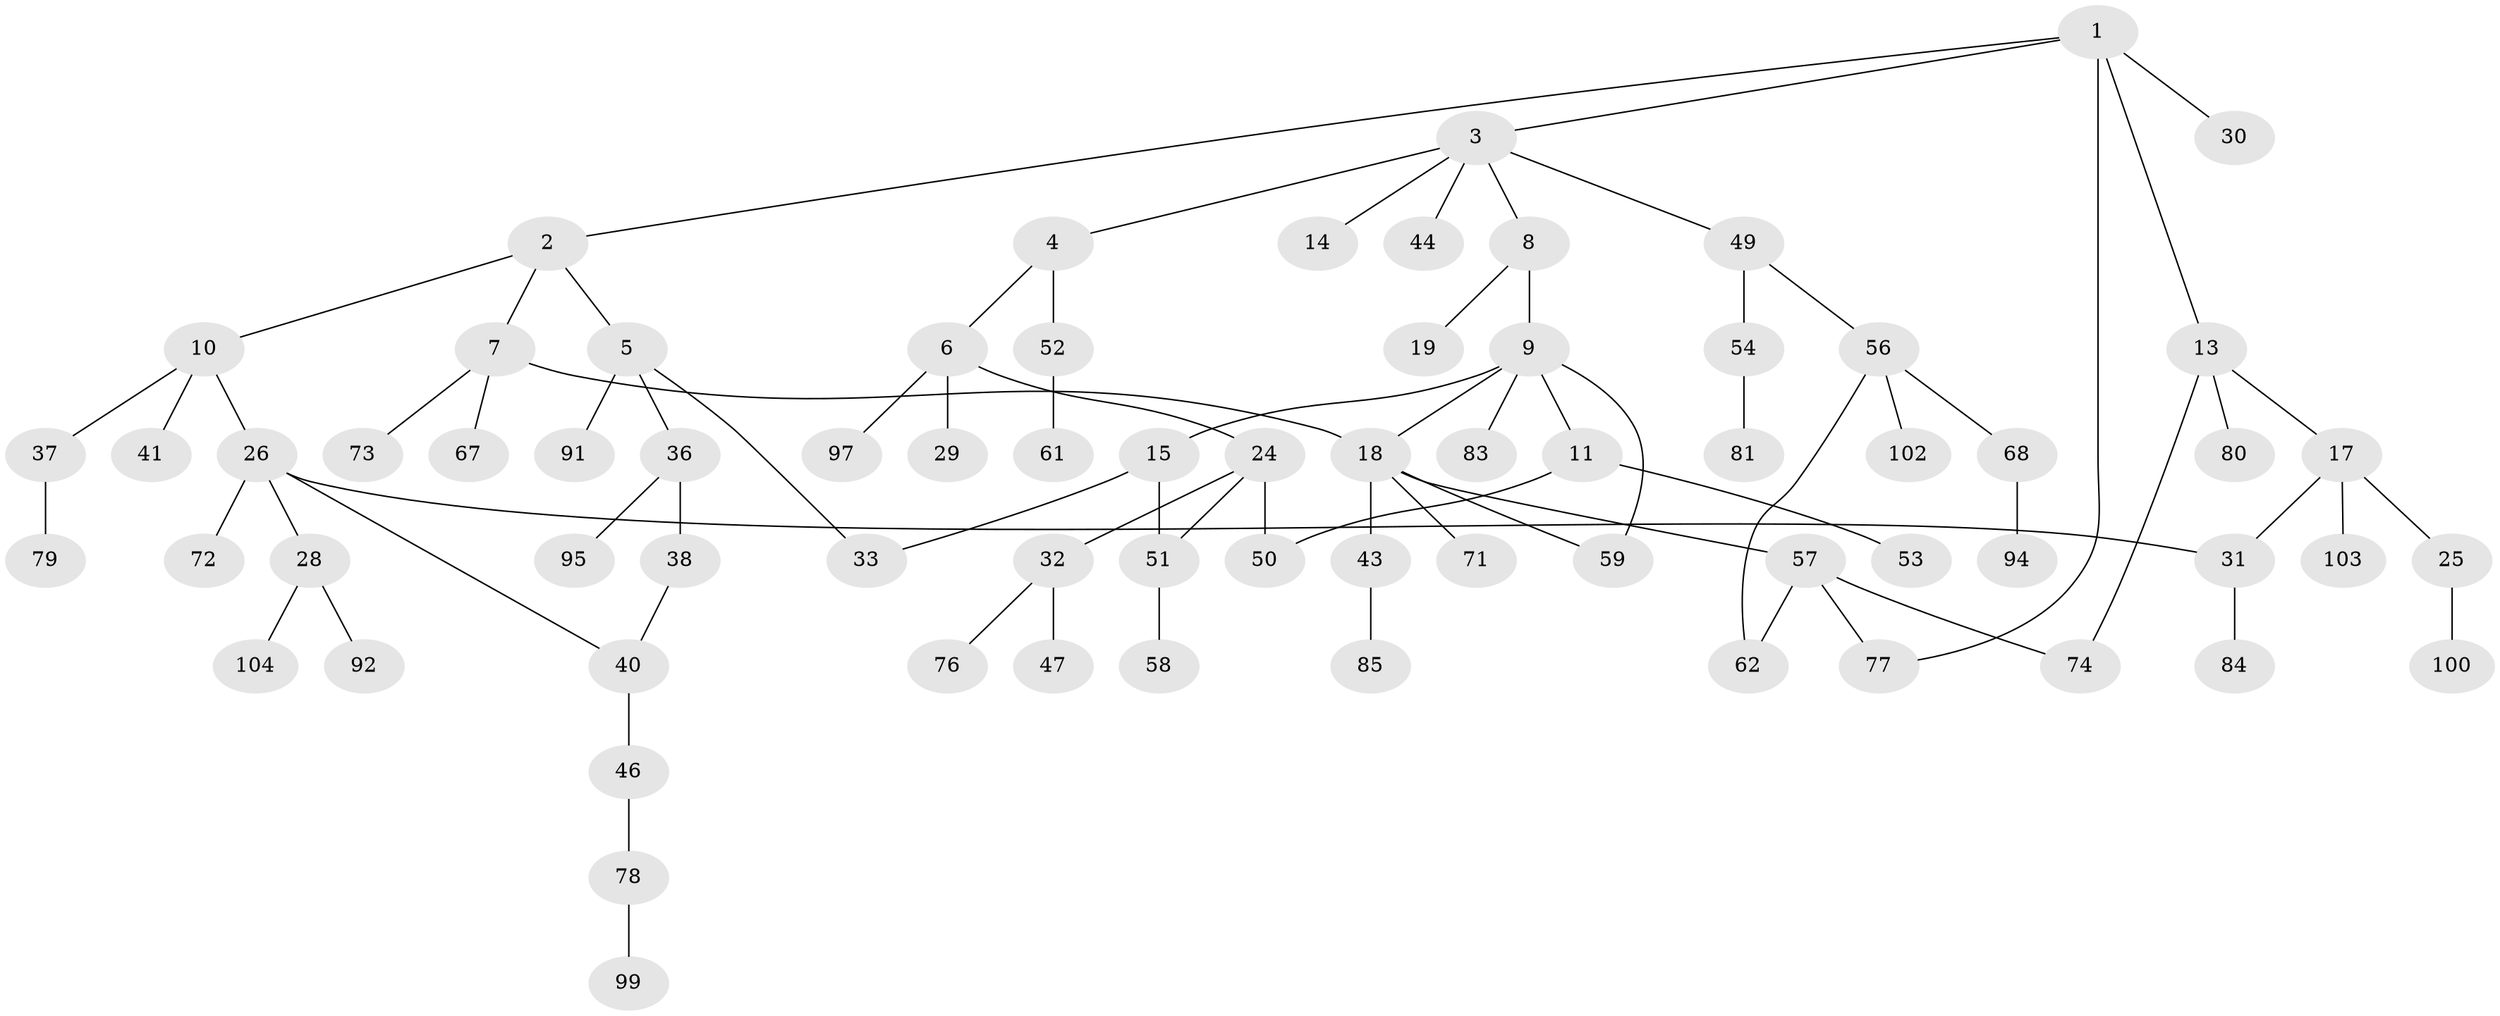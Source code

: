 // original degree distribution, {5: 0.057692307692307696, 4: 0.10576923076923077, 6: 0.009615384615384616, 3: 0.15384615384615385, 2: 0.2692307692307692, 1: 0.40384615384615385}
// Generated by graph-tools (version 1.1) at 2025/17/03/04/25 18:17:00]
// undirected, 72 vertices, 81 edges
graph export_dot {
graph [start="1"]
  node [color=gray90,style=filled];
  1;
  2;
  3;
  4 [super="+23"];
  5 [super="+45+22"];
  6;
  7 [super="+27"];
  8;
  9 [super="+66+12+98"];
  10 [super="+21"];
  11 [super="+48"];
  13 [super="+86"];
  14;
  15 [super="+16"];
  17;
  18 [super="+20"];
  19;
  24;
  25;
  26 [super="+35"];
  28 [super="+55+42"];
  29 [super="+70"];
  30;
  31;
  32;
  33;
  36 [super="+101+69"];
  37;
  38;
  40 [super="+75"];
  41;
  43;
  44;
  46;
  47;
  49;
  50;
  51;
  52;
  53;
  54;
  56;
  57 [super="+60+64"];
  58;
  59;
  61;
  62 [super="+65"];
  67;
  68;
  71;
  72;
  73;
  74;
  76 [super="+82"];
  77 [super="+96"];
  78;
  79;
  80;
  81 [super="+89"];
  83;
  84;
  85;
  91;
  92;
  94;
  95;
  97;
  99;
  100;
  102;
  103;
  104;
  1 -- 2;
  1 -- 3;
  1 -- 13;
  1 -- 30;
  1 -- 77;
  2 -- 5;
  2 -- 7;
  2 -- 10;
  3 -- 4;
  3 -- 8;
  3 -- 14;
  3 -- 44;
  3 -- 49;
  4 -- 6;
  4 -- 52;
  5 -- 91;
  5 -- 33;
  5 -- 36;
  6 -- 24;
  6 -- 29;
  6 -- 97;
  7 -- 18;
  7 -- 67;
  7 -- 73;
  8 -- 9;
  8 -- 19;
  9 -- 11;
  9 -- 59;
  9 -- 83;
  9 -- 15;
  9 -- 18;
  10 -- 26;
  10 -- 37;
  10 -- 41;
  11 -- 50;
  11 -- 53;
  13 -- 17;
  13 -- 80;
  13 -- 74;
  15 -- 33;
  15 -- 51;
  17 -- 25;
  17 -- 103;
  17 -- 31;
  18 -- 43;
  18 -- 59;
  18 -- 71;
  18 -- 57;
  24 -- 32;
  24 -- 51;
  24 -- 50;
  25 -- 100;
  26 -- 28;
  26 -- 31;
  26 -- 40;
  26 -- 72;
  28 -- 92;
  28 -- 104;
  31 -- 84;
  32 -- 47;
  32 -- 76;
  36 -- 38;
  36 -- 95;
  37 -- 79;
  38 -- 40;
  40 -- 46;
  43 -- 85;
  46 -- 78;
  49 -- 54;
  49 -- 56;
  51 -- 58;
  52 -- 61;
  54 -- 81;
  56 -- 62;
  56 -- 68;
  56 -- 102;
  57 -- 77;
  57 -- 74;
  57 -- 62;
  68 -- 94;
  78 -- 99;
}
